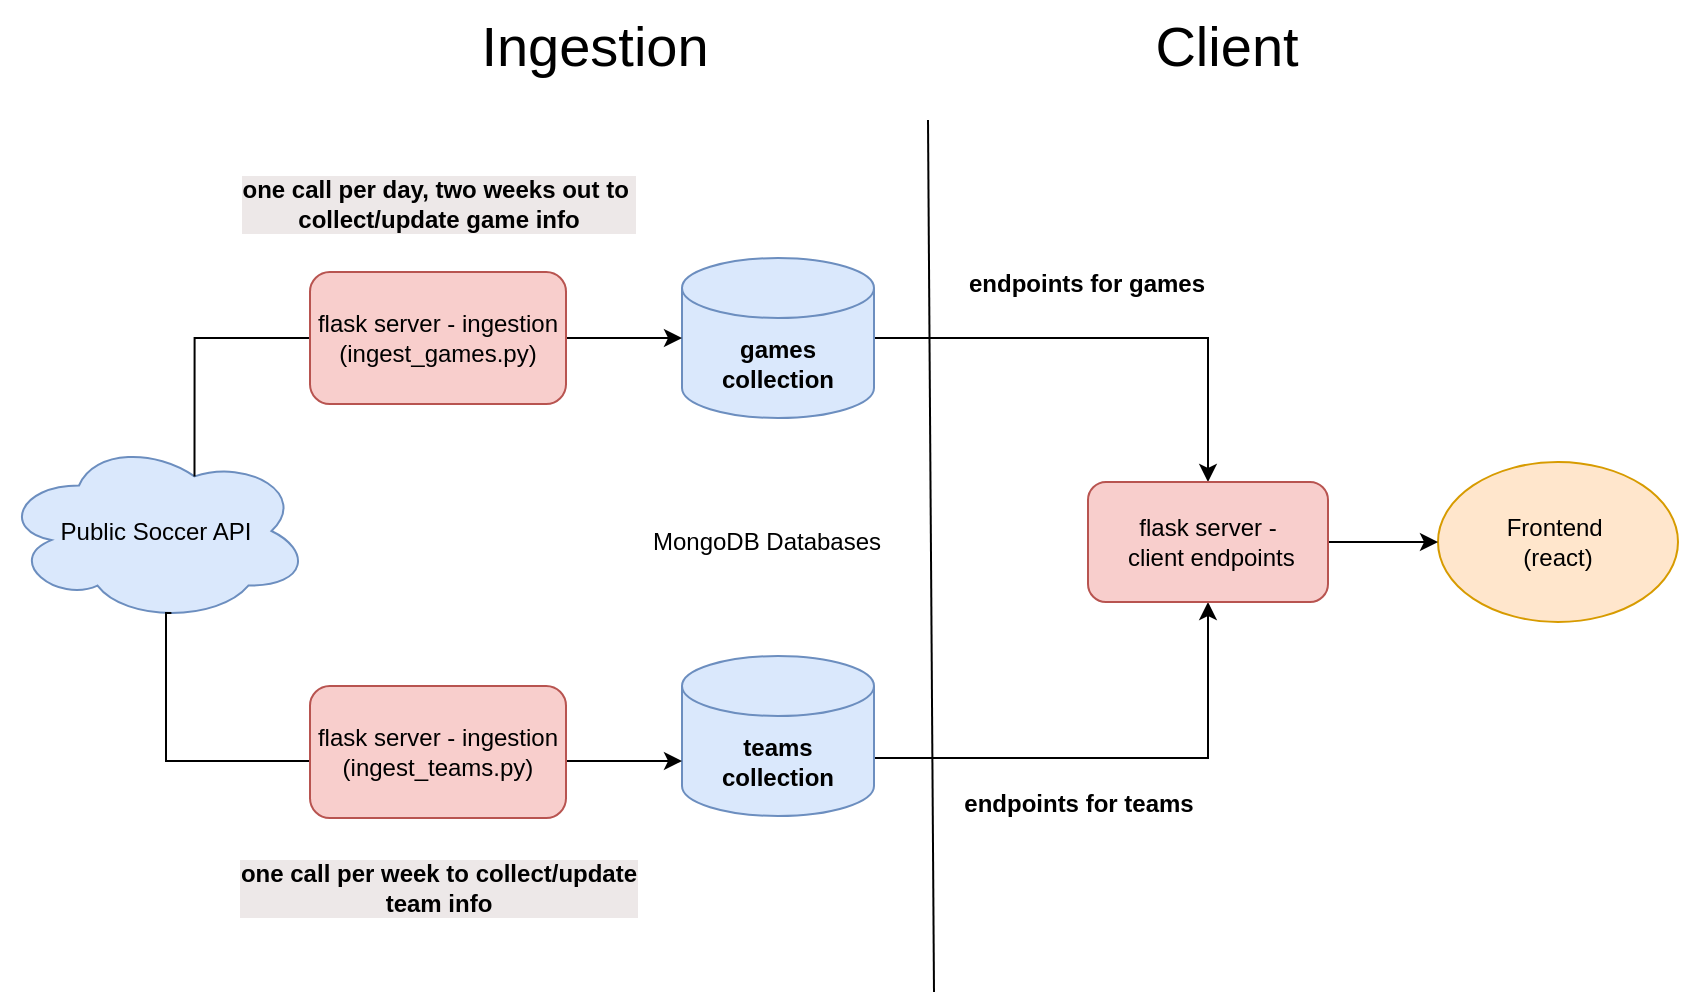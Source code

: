 <mxfile version="26.2.9">
  <diagram name="Page-1" id="FdIScvT4ngtyduPdUgNt">
    <mxGraphModel dx="1428" dy="741" grid="0" gridSize="10" guides="1" tooltips="1" connect="1" arrows="1" fold="1" page="1" pageScale="1" pageWidth="850" pageHeight="1100" math="0" shadow="0">
      <root>
        <mxCell id="0" />
        <mxCell id="1" parent="0" />
        <mxCell id="TXvkJK4Qm-Coxr_GTVzE-1" value="Public Soccer API" style="ellipse;shape=cloud;whiteSpace=wrap;html=1;fillColor=#dae8fc;strokeColor=#6c8ebf;" parent="1" vertex="1">
          <mxGeometry x="6" y="288" width="154" height="91" as="geometry" />
        </mxCell>
        <mxCell id="mpLmkhT98b3r8zRySXLS-28" style="edgeStyle=orthogonalEdgeStyle;rounded=0;orthogonalLoop=1;jettySize=auto;html=1;exitX=1;exitY=0.5;exitDx=0;exitDy=0;exitPerimeter=0;" edge="1" parent="1" source="mpLmkhT98b3r8zRySXLS-1" target="mpLmkhT98b3r8zRySXLS-27">
          <mxGeometry relative="1" as="geometry" />
        </mxCell>
        <mxCell id="mpLmkhT98b3r8zRySXLS-1" value="&lt;b&gt;games collection&lt;/b&gt;" style="shape=cylinder3;whiteSpace=wrap;html=1;boundedLbl=1;backgroundOutline=1;size=15;fillColor=#dae8fc;strokeColor=#6c8ebf;" vertex="1" parent="1">
          <mxGeometry x="346" y="197" width="96" height="80" as="geometry" />
        </mxCell>
        <mxCell id="mpLmkhT98b3r8zRySXLS-9" value="MongoDB Databases" style="text;html=1;align=center;verticalAlign=middle;resizable=0;points=[];autosize=1;strokeColor=none;fillColor=none;" vertex="1" parent="1">
          <mxGeometry x="322" y="326" width="132" height="26" as="geometry" />
        </mxCell>
        <mxCell id="mpLmkhT98b3r8zRySXLS-29" style="edgeStyle=orthogonalEdgeStyle;rounded=0;orthogonalLoop=1;jettySize=auto;html=1;exitX=1;exitY=0.5;exitDx=0;exitDy=0;exitPerimeter=0;entryX=0.5;entryY=1;entryDx=0;entryDy=0;" edge="1" parent="1" source="mpLmkhT98b3r8zRySXLS-10" target="mpLmkhT98b3r8zRySXLS-27">
          <mxGeometry relative="1" as="geometry">
            <Array as="points">
              <mxPoint x="442" y="447" />
              <mxPoint x="609" y="447" />
            </Array>
          </mxGeometry>
        </mxCell>
        <mxCell id="mpLmkhT98b3r8zRySXLS-10" value="&lt;b&gt;teams collection&lt;/b&gt;" style="shape=cylinder3;whiteSpace=wrap;html=1;boundedLbl=1;backgroundOutline=1;size=15;fillColor=#dae8fc;strokeColor=#6c8ebf;" vertex="1" parent="1">
          <mxGeometry x="346" y="396" width="96" height="80" as="geometry" />
        </mxCell>
        <mxCell id="mpLmkhT98b3r8zRySXLS-15" style="edgeStyle=orthogonalEdgeStyle;rounded=0;orthogonalLoop=1;jettySize=auto;html=1;exitX=0.55;exitY=0.95;exitDx=0;exitDy=0;exitPerimeter=0;entryX=0;entryY=0;entryDx=0;entryDy=52.5;entryPerimeter=0;" edge="1" parent="1" source="TXvkJK4Qm-Coxr_GTVzE-1" target="mpLmkhT98b3r8zRySXLS-10">
          <mxGeometry relative="1" as="geometry">
            <Array as="points">
              <mxPoint x="88" y="375" />
              <mxPoint x="88" y="449" />
            </Array>
          </mxGeometry>
        </mxCell>
        <mxCell id="mpLmkhT98b3r8zRySXLS-11" value="flask server - ingestion&lt;br&gt;(ingest_teams.py)" style="rounded=1;whiteSpace=wrap;html=1;fillColor=#f8cecc;strokeColor=#b85450;" vertex="1" parent="1">
          <mxGeometry x="160" y="411" width="128" height="66" as="geometry" />
        </mxCell>
        <mxCell id="mpLmkhT98b3r8zRySXLS-17" value="&lt;b&gt;one call per day, two weeks out to&amp;nbsp;&lt;/b&gt;&lt;div&gt;&lt;b&gt;collect/update game info&lt;/b&gt;&lt;/div&gt;" style="text;html=1;align=center;verticalAlign=middle;resizable=0;points=[];autosize=1;strokeColor=none;fillColor=none;labelBackgroundColor=light-dark(#ede8e8, #ededed);" vertex="1" parent="1">
          <mxGeometry x="116.5" y="149" width="215" height="41" as="geometry" />
        </mxCell>
        <mxCell id="mpLmkhT98b3r8zRySXLS-19" value="&lt;b&gt;one call per week to collect/update&lt;/b&gt;&lt;div&gt;&lt;b&gt;team info&lt;/b&gt;&lt;/div&gt;" style="text;html=1;align=center;verticalAlign=middle;resizable=0;points=[];autosize=1;strokeColor=none;fillColor=none;labelBackgroundColor=light-dark(#ede8e8, #ededed);" vertex="1" parent="1">
          <mxGeometry x="116" y="491" width="216" height="41" as="geometry" />
        </mxCell>
        <mxCell id="mpLmkhT98b3r8zRySXLS-20" value="" style="endArrow=none;html=1;rounded=0;" edge="1" parent="1">
          <mxGeometry width="50" height="50" relative="1" as="geometry">
            <mxPoint x="472" y="564" as="sourcePoint" />
            <mxPoint x="469" y="128" as="targetPoint" />
          </mxGeometry>
        </mxCell>
        <mxCell id="mpLmkhT98b3r8zRySXLS-21" value="&lt;font style=&quot;font-size: 28px;&quot;&gt;Ingestion&lt;/font&gt;" style="text;html=1;align=center;verticalAlign=middle;resizable=0;points=[];autosize=1;strokeColor=none;fillColor=none;" vertex="1" parent="1">
          <mxGeometry x="236" y="68" width="132" height="46" as="geometry" />
        </mxCell>
        <mxCell id="mpLmkhT98b3r8zRySXLS-24" value="&lt;font style=&quot;font-size: 28px;&quot;&gt;Client&lt;/font&gt;" style="text;html=1;align=center;verticalAlign=middle;resizable=0;points=[];autosize=1;strokeColor=none;fillColor=none;" vertex="1" parent="1">
          <mxGeometry x="573" y="68" width="90" height="46" as="geometry" />
        </mxCell>
        <mxCell id="mpLmkhT98b3r8zRySXLS-26" value="Frontend&amp;nbsp;&lt;div&gt;(react)&lt;/div&gt;" style="ellipse;whiteSpace=wrap;html=1;fillColor=#ffe6cc;strokeColor=#d79b00;" vertex="1" parent="1">
          <mxGeometry x="724" y="299" width="120" height="80" as="geometry" />
        </mxCell>
        <mxCell id="mpLmkhT98b3r8zRySXLS-32" style="edgeStyle=orthogonalEdgeStyle;rounded=0;orthogonalLoop=1;jettySize=auto;html=1;exitX=1;exitY=0.5;exitDx=0;exitDy=0;entryX=0;entryY=0.5;entryDx=0;entryDy=0;" edge="1" parent="1" source="mpLmkhT98b3r8zRySXLS-27" target="mpLmkhT98b3r8zRySXLS-26">
          <mxGeometry relative="1" as="geometry" />
        </mxCell>
        <mxCell id="mpLmkhT98b3r8zRySXLS-27" value="flask server -&lt;div&gt;&amp;nbsp;client endpoints&lt;/div&gt;" style="rounded=1;whiteSpace=wrap;html=1;fillColor=#f8cecc;strokeColor=#b85450;" vertex="1" parent="1">
          <mxGeometry x="549" y="309" width="120" height="60" as="geometry" />
        </mxCell>
        <mxCell id="mpLmkhT98b3r8zRySXLS-30" value="&lt;b&gt;endpoints for games&lt;/b&gt;" style="text;html=1;align=center;verticalAlign=middle;resizable=0;points=[];autosize=1;strokeColor=none;fillColor=none;" vertex="1" parent="1">
          <mxGeometry x="479.5" y="197" width="136" height="26" as="geometry" />
        </mxCell>
        <mxCell id="mpLmkhT98b3r8zRySXLS-31" value="&lt;b&gt;endpoints for teams&lt;/b&gt;" style="text;html=1;align=center;verticalAlign=middle;resizable=0;points=[];autosize=1;strokeColor=none;fillColor=none;labelBackgroundColor=default;" vertex="1" parent="1">
          <mxGeometry x="477" y="457" width="133" height="26" as="geometry" />
        </mxCell>
        <mxCell id="mpLmkhT98b3r8zRySXLS-33" style="edgeStyle=orthogonalEdgeStyle;rounded=0;orthogonalLoop=1;jettySize=auto;html=1;exitX=0.625;exitY=0.2;exitDx=0;exitDy=0;exitPerimeter=0;entryX=0;entryY=0.5;entryDx=0;entryDy=0;entryPerimeter=0;" edge="1" parent="1" source="TXvkJK4Qm-Coxr_GTVzE-1" target="mpLmkhT98b3r8zRySXLS-1">
          <mxGeometry relative="1" as="geometry">
            <Array as="points">
              <mxPoint x="102" y="237" />
            </Array>
          </mxGeometry>
        </mxCell>
        <mxCell id="mpLmkhT98b3r8zRySXLS-5" value="flask server - ingestion&lt;br&gt;(ingest_games.py)" style="rounded=1;whiteSpace=wrap;html=1;fillColor=#f8cecc;strokeColor=#b85450;" vertex="1" parent="1">
          <mxGeometry x="160" y="204" width="128" height="66" as="geometry" />
        </mxCell>
      </root>
    </mxGraphModel>
  </diagram>
</mxfile>
